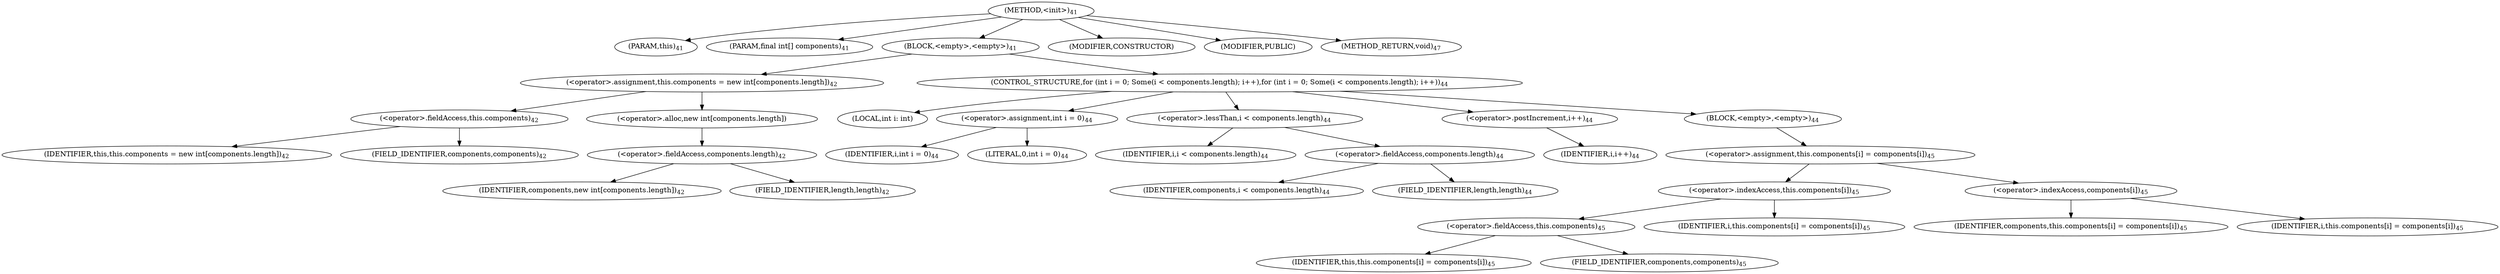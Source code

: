 digraph "&lt;init&gt;" {  
"37" [label = <(METHOD,&lt;init&gt;)<SUB>41</SUB>> ]
"4" [label = <(PARAM,this)<SUB>41</SUB>> ]
"38" [label = <(PARAM,final int[] components)<SUB>41</SUB>> ]
"39" [label = <(BLOCK,&lt;empty&gt;,&lt;empty&gt;)<SUB>41</SUB>> ]
"40" [label = <(&lt;operator&gt;.assignment,this.components = new int[components.length])<SUB>42</SUB>> ]
"41" [label = <(&lt;operator&gt;.fieldAccess,this.components)<SUB>42</SUB>> ]
"3" [label = <(IDENTIFIER,this,this.components = new int[components.length])<SUB>42</SUB>> ]
"42" [label = <(FIELD_IDENTIFIER,components,components)<SUB>42</SUB>> ]
"43" [label = <(&lt;operator&gt;.alloc,new int[components.length])> ]
"44" [label = <(&lt;operator&gt;.fieldAccess,components.length)<SUB>42</SUB>> ]
"45" [label = <(IDENTIFIER,components,new int[components.length])<SUB>42</SUB>> ]
"46" [label = <(FIELD_IDENTIFIER,length,length)<SUB>42</SUB>> ]
"47" [label = <(CONTROL_STRUCTURE,for (int i = 0; Some(i &lt; components.length); i++),for (int i = 0; Some(i &lt; components.length); i++))<SUB>44</SUB>> ]
"48" [label = <(LOCAL,int i: int)> ]
"49" [label = <(&lt;operator&gt;.assignment,int i = 0)<SUB>44</SUB>> ]
"50" [label = <(IDENTIFIER,i,int i = 0)<SUB>44</SUB>> ]
"51" [label = <(LITERAL,0,int i = 0)<SUB>44</SUB>> ]
"52" [label = <(&lt;operator&gt;.lessThan,i &lt; components.length)<SUB>44</SUB>> ]
"53" [label = <(IDENTIFIER,i,i &lt; components.length)<SUB>44</SUB>> ]
"54" [label = <(&lt;operator&gt;.fieldAccess,components.length)<SUB>44</SUB>> ]
"55" [label = <(IDENTIFIER,components,i &lt; components.length)<SUB>44</SUB>> ]
"56" [label = <(FIELD_IDENTIFIER,length,length)<SUB>44</SUB>> ]
"57" [label = <(&lt;operator&gt;.postIncrement,i++)<SUB>44</SUB>> ]
"58" [label = <(IDENTIFIER,i,i++)<SUB>44</SUB>> ]
"59" [label = <(BLOCK,&lt;empty&gt;,&lt;empty&gt;)<SUB>44</SUB>> ]
"60" [label = <(&lt;operator&gt;.assignment,this.components[i] = components[i])<SUB>45</SUB>> ]
"61" [label = <(&lt;operator&gt;.indexAccess,this.components[i])<SUB>45</SUB>> ]
"62" [label = <(&lt;operator&gt;.fieldAccess,this.components)<SUB>45</SUB>> ]
"5" [label = <(IDENTIFIER,this,this.components[i] = components[i])<SUB>45</SUB>> ]
"63" [label = <(FIELD_IDENTIFIER,components,components)<SUB>45</SUB>> ]
"64" [label = <(IDENTIFIER,i,this.components[i] = components[i])<SUB>45</SUB>> ]
"65" [label = <(&lt;operator&gt;.indexAccess,components[i])<SUB>45</SUB>> ]
"66" [label = <(IDENTIFIER,components,this.components[i] = components[i])<SUB>45</SUB>> ]
"67" [label = <(IDENTIFIER,i,this.components[i] = components[i])<SUB>45</SUB>> ]
"68" [label = <(MODIFIER,CONSTRUCTOR)> ]
"69" [label = <(MODIFIER,PUBLIC)> ]
"70" [label = <(METHOD_RETURN,void)<SUB>47</SUB>> ]
  "37" -> "4" 
  "37" -> "38" 
  "37" -> "39" 
  "37" -> "68" 
  "37" -> "69" 
  "37" -> "70" 
  "39" -> "40" 
  "39" -> "47" 
  "40" -> "41" 
  "40" -> "43" 
  "41" -> "3" 
  "41" -> "42" 
  "43" -> "44" 
  "44" -> "45" 
  "44" -> "46" 
  "47" -> "48" 
  "47" -> "49" 
  "47" -> "52" 
  "47" -> "57" 
  "47" -> "59" 
  "49" -> "50" 
  "49" -> "51" 
  "52" -> "53" 
  "52" -> "54" 
  "54" -> "55" 
  "54" -> "56" 
  "57" -> "58" 
  "59" -> "60" 
  "60" -> "61" 
  "60" -> "65" 
  "61" -> "62" 
  "61" -> "64" 
  "62" -> "5" 
  "62" -> "63" 
  "65" -> "66" 
  "65" -> "67" 
}
